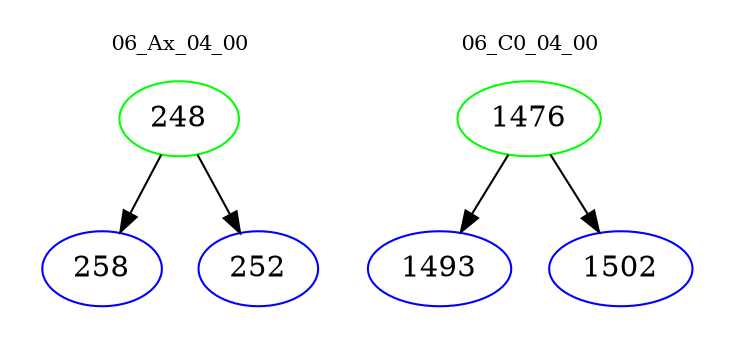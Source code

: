 digraph{
subgraph cluster_0 {
color = white
label = "06_Ax_04_00";
fontsize=10;
T0_248 [label="248", color="green"]
T0_248 -> T0_258 [color="black"]
T0_258 [label="258", color="blue"]
T0_248 -> T0_252 [color="black"]
T0_252 [label="252", color="blue"]
}
subgraph cluster_1 {
color = white
label = "06_C0_04_00";
fontsize=10;
T1_1476 [label="1476", color="green"]
T1_1476 -> T1_1493 [color="black"]
T1_1493 [label="1493", color="blue"]
T1_1476 -> T1_1502 [color="black"]
T1_1502 [label="1502", color="blue"]
}
}
